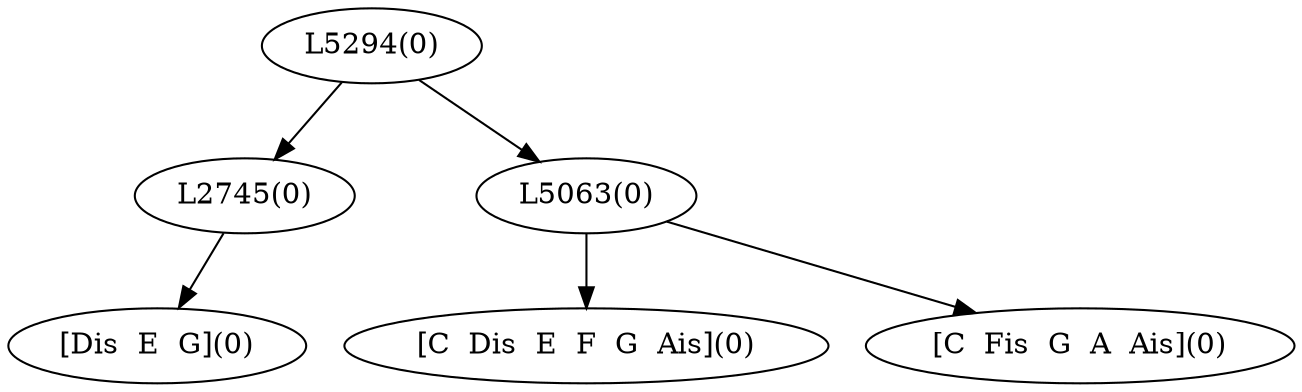 digraph sample{
"L2745(0)"->"[Dis  E  G](0)"
"L5063(0)"->"[C  Dis  E  F  G  Ais](0)"
"L5063(0)"->"[C  Fis  G  A  Ais](0)"
"L5294(0)"->"L2745(0)"
"L5294(0)"->"L5063(0)"
{rank = min; "L5294(0)"}
{rank = same; "L2745(0)"; "L5063(0)";}
{rank = max; "[C  Dis  E  F  G  Ais](0)"; "[C  Fis  G  A  Ais](0)"; "[Dis  E  G](0)";}
}